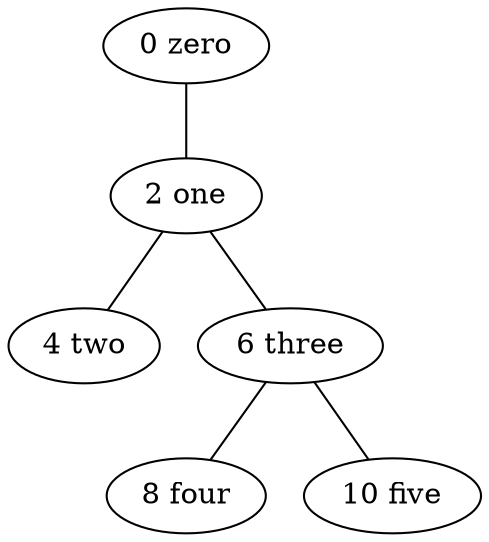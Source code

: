 graph 3 {
	"0 zero";
	"2 one";
	"4 two";
	"6 three";
	"8 four";
	"10 five";
	"0 zero" -- "2 one";
	"2 one" -- "4 two";
	"2 one" -- "6 three";
	"6 three" -- "8 four";
	"6 three" -- "10 five";
	}
